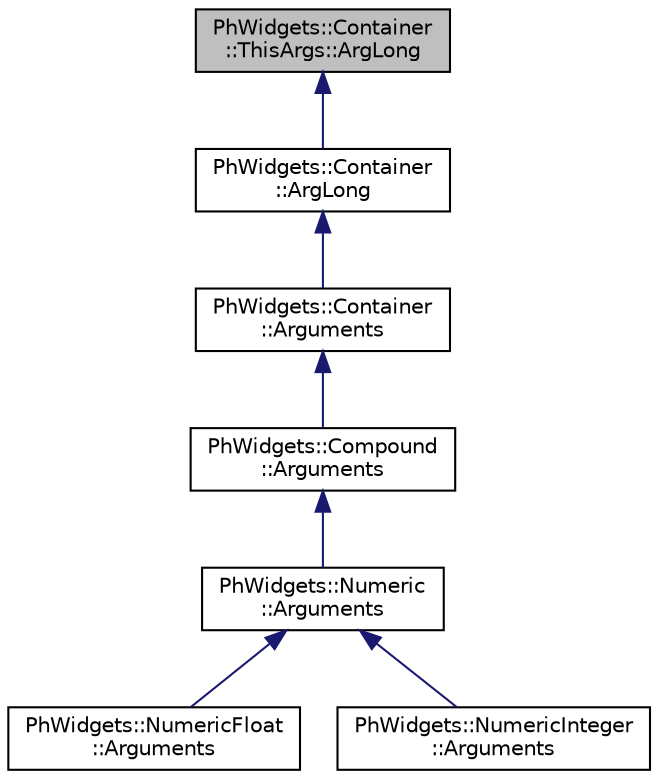 digraph "PhWidgets::Container::ThisArgs::ArgLong"
{
  edge [fontname="Helvetica",fontsize="10",labelfontname="Helvetica",labelfontsize="10"];
  node [fontname="Helvetica",fontsize="10",shape=record];
  Node0 [label="PhWidgets::Container\l::ThisArgs::ArgLong",height=0.2,width=0.4,color="black", fillcolor="grey75", style="filled", fontcolor="black"];
  Node0 -> Node1 [dir="back",color="midnightblue",fontsize="10",style="solid",fontname="Helvetica"];
  Node1 [label="PhWidgets::Container\l::ArgLong",height=0.2,width=0.4,color="black", fillcolor="white", style="filled",URL="$struct_ph_widgets_1_1_container_1_1_arg_long.html"];
  Node1 -> Node2 [dir="back",color="midnightblue",fontsize="10",style="solid",fontname="Helvetica"];
  Node2 [label="PhWidgets::Container\l::Arguments",height=0.2,width=0.4,color="black", fillcolor="white", style="filled",URL="$struct_ph_widgets_1_1_container_1_1_arguments.html"];
  Node2 -> Node3 [dir="back",color="midnightblue",fontsize="10",style="solid",fontname="Helvetica"];
  Node3 [label="PhWidgets::Compound\l::Arguments",height=0.2,width=0.4,color="black", fillcolor="white", style="filled",URL="$struct_ph_widgets_1_1_compound_1_1_arguments.html"];
  Node3 -> Node4 [dir="back",color="midnightblue",fontsize="10",style="solid",fontname="Helvetica"];
  Node4 [label="PhWidgets::Numeric\l::Arguments",height=0.2,width=0.4,color="black", fillcolor="white", style="filled",URL="$struct_ph_widgets_1_1_numeric_1_1_arguments.html"];
  Node4 -> Node5 [dir="back",color="midnightblue",fontsize="10",style="solid",fontname="Helvetica"];
  Node5 [label="PhWidgets::NumericFloat\l::Arguments",height=0.2,width=0.4,color="black", fillcolor="white", style="filled",URL="$struct_ph_widgets_1_1_numeric_float_1_1_arguments.html"];
  Node4 -> Node6 [dir="back",color="midnightblue",fontsize="10",style="solid",fontname="Helvetica"];
  Node6 [label="PhWidgets::NumericInteger\l::Arguments",height=0.2,width=0.4,color="black", fillcolor="white", style="filled",URL="$struct_ph_widgets_1_1_numeric_integer_1_1_arguments.html"];
}
